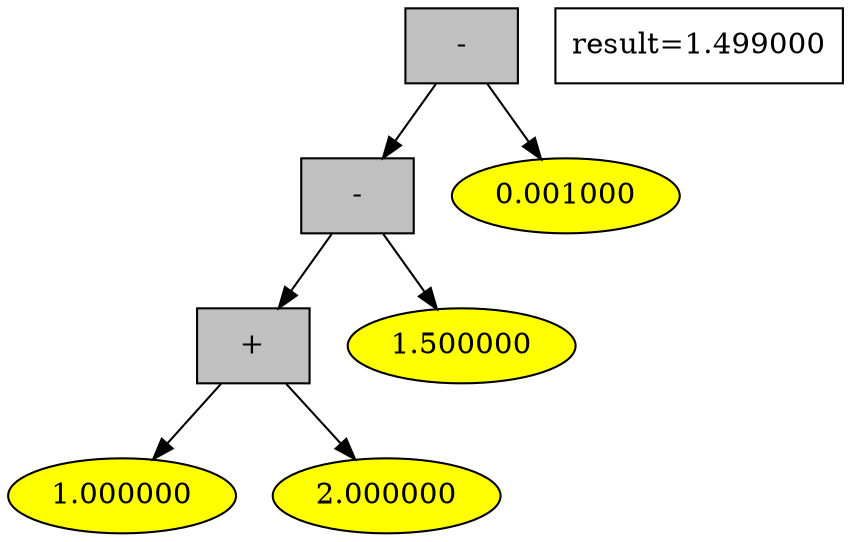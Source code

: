 digraph G {
6 [style = filled, label="-", shape = box, fillcolor="grey"];
6->4;
4 [style = filled, label="-", shape = box, fillcolor="grey"];
4->2;
2 [style = filled, label="+", shape = box, fillcolor="grey"];
2->0;
0 [style = filled, label="1.000000", fillcolor="yellow"];
2->1;
1 [style = filled, label="2.000000", fillcolor="yellow"];
4->3;
3 [style = filled, label="1.500000", fillcolor="yellow"];
6->5;
5 [style = filled, label="0.001000", fillcolor="yellow"];
"result=1.499000" [shape=box];
}
